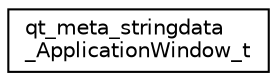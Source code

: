 digraph "Graphical Class Hierarchy"
{
  edge [fontname="Helvetica",fontsize="10",labelfontname="Helvetica",labelfontsize="10"];
  node [fontname="Helvetica",fontsize="10",shape=record];
  rankdir="LR";
  Node1 [label="qt_meta_stringdata\l_ApplicationWindow_t",height=0.2,width=0.4,color="black", fillcolor="white", style="filled",URL="$structqt__meta__stringdata___application_window__t.html"];
}
